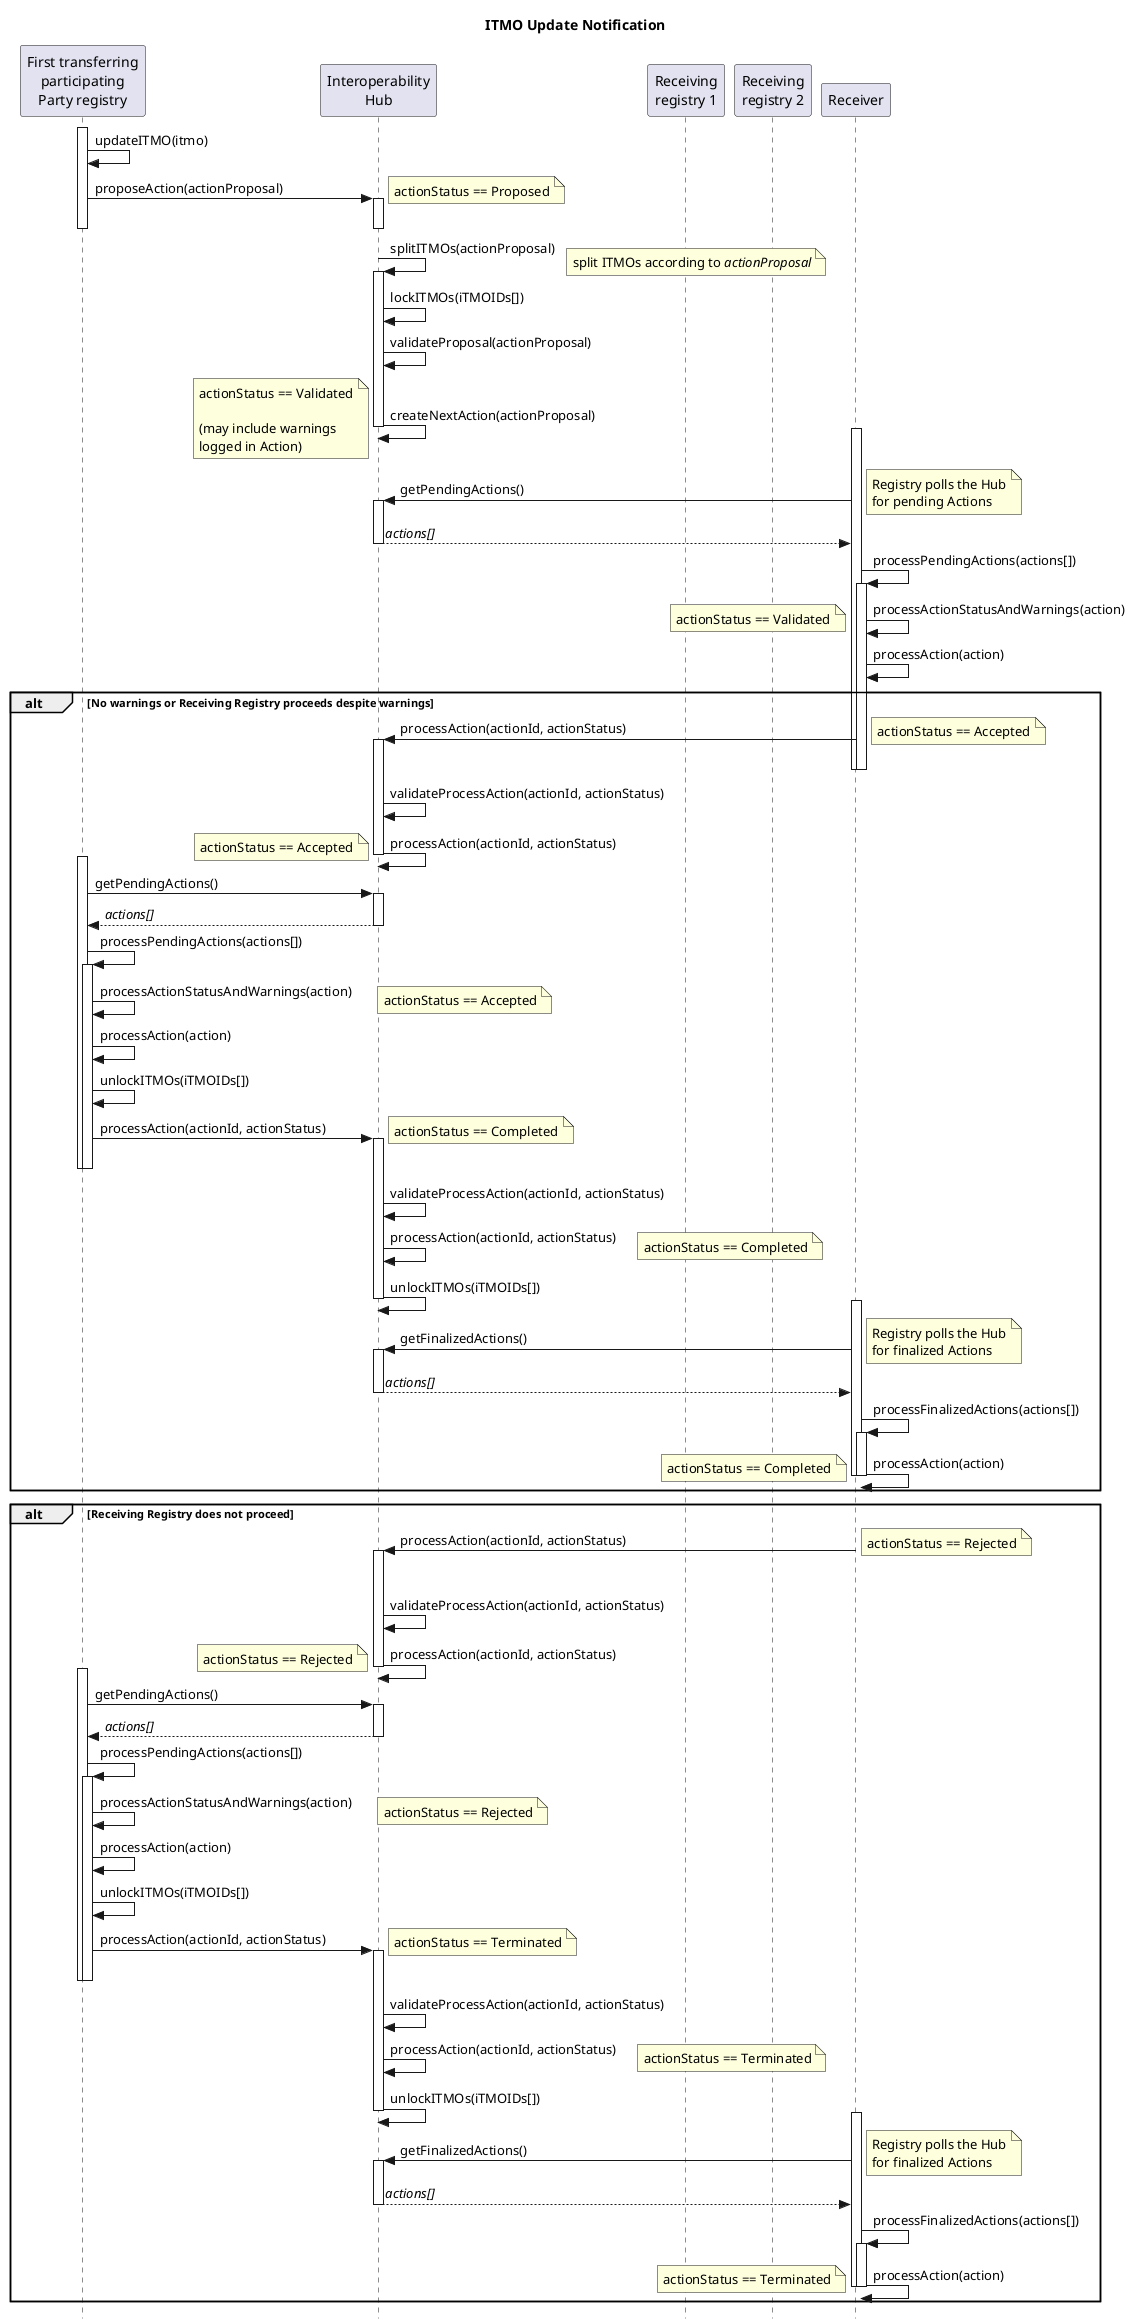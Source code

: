 
@startuml itmoUpdate_Notification_Sequence

title ITMO Update Notification

skinparam style strictuml

participant "First transferring\nparticipating\nParty registry" as Sender
participant "Interoperability\nHub" as Hub
participant "Receiving\nregistry 1" as Receiver1
participant "Receiving\nregistry 2" as Receiver2

activate Sender
Sender -> Sender: updateITMO(itmo)

Sender -> Hub++ : proposeAction(actionProposal)
note right: actionStatus == Proposed
deactivate Sender
deactivate Hub

Hub -> Hub++: splitITMOs(actionProposal)
note right: split ITMOs according to //actionProposal//
Hub -> Hub: lockITMOs(iTMOIDs[])
Hub -> Hub: validateProposal(actionProposal)
Hub -> Hub--: createNextAction(actionProposal)
note left: actionStatus == Validated\n\n(may include warnings\nlogged in Action)

activate Receiver
Receiver -> Hub++: getPendingActions()
  note right: Registry polls the Hub\nfor pending Actions
  
Receiver <-- Hub: //actions[]//
deactivate Hub

Receiver -> Receiver: processPendingActions(actions[])
activate Receiver
Receiver -> Receiver: processActionStatusAndWarnings(action)
note left: actionStatus == Validated
Receiver -> Receiver: processAction(action)

alt No warnings or Receiving Registry proceeds despite warnings

  Receiver -> Hub++: processAction(actionId, actionStatus)
  deactivate Receiver
  deactivate Receiver
  note right: actionStatus == Accepted
  Hub -> Hub: validateProcessAction(actionId, actionStatus)
  Hub -> Hub: processAction(actionId, actionStatus)
  note left: actionStatus == Accepted
  deactivate Hub

  activate Sender
  Sender -> Hub++ : getPendingActions()
  Sender <-- Hub : //actions[]//
  deactivate Hub
  
  Sender -> Sender: processPendingActions(actions[])
  activate Sender
  Sender -> Sender: processActionStatusAndWarnings(action)
  note right: actionStatus == Accepted
  Sender -> Sender: processAction(action)
  Sender -> Sender: unlockITMOs(iTMOIDs[])

  Sender -> Hub++: processAction(actionId, actionStatus)
  note right: actionStatus == Completed
  deactivate Sender
  deactivate Sender
  Hub -> Hub: validateProcessAction(actionId, actionStatus)
  Hub -> Hub: processAction(actionId, actionStatus)
  note right: actionStatus == Completed
  Hub -> Hub--: unlockITMOs(iTMOIDs[])

  activate Receiver
  Receiver -> Hub++: getFinalizedActions()
    note right: Registry polls the Hub\nfor finalized Actions
    
  Receiver <-- Hub: //actions[]//
  deactivate Hub
  
  Receiver -> Receiver: processFinalizedActions(actions[])
  activate Receiver
  Receiver -> Receiver--: processAction(action)
  note left: actionStatus == Completed
  deactivate Receiver
end

alt Receiving Registry does not proceed

  activate Receiver
  activate Receiver
  Receiver -> Hub++: processAction(actionId, actionStatus)
  note right: actionStatus == Rejected
  deactivate Receiver
  deactivate Receiver
  Hub -> Hub: validateProcessAction(actionId, actionStatus)
  Hub -> Hub: processAction(actionId, actionStatus)
  note left: actionStatus == Rejected
  deactivate Hub

  activate Sender
  Sender -> Hub++ : getPendingActions()
  Sender <-- Hub: //actions[]//
  deactivate Hub
  
  Sender -> Sender: processPendingActions(actions[])
  activate Sender
  Sender -> Sender: processActionStatusAndWarnings(action)
  note right: actionStatus == Rejected

  Sender -> Sender: processAction(action)
  Sender -> Sender: unlockITMOs(iTMOIDs[])

  Sender -> Hub++: processAction(actionId, actionStatus)
  note right: actionStatus == Terminated
  deactivate Sender
  deactivate Sender
  Hub -> Hub: validateProcessAction(actionId, actionStatus)
  Hub -> Hub: processAction(actionId, actionStatus)
  note right: actionStatus == Terminated
  Hub -> Hub--: unlockITMOs(iTMOIDs[])

  activate Receiver
  Receiver -> Hub++: getFinalizedActions()
    note right: Registry polls the Hub\nfor finalized Actions
    
  Receiver <-- Hub: //actions[]//
  deactivate Hub
  
  Receiver -> Receiver: processFinalizedActions(actions[])
  activate Receiver
  Receiver -> Receiver--: processAction(action)
  note left: actionStatus == Terminated
  deactivate Receiver
end

@enduml
